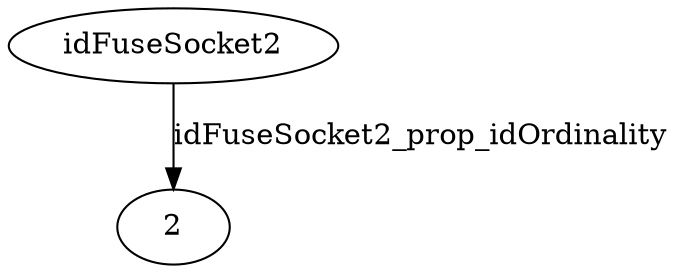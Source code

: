 strict digraph  {
idFuseSocket2 [node_type=entity_node, root=root];
2;
idFuseSocket2 -> 2  [edge_type=property, label=idFuseSocket2_prop_idOrdinality];
}
